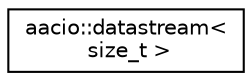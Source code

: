 digraph "Graphical Class Hierarchy"
{
  edge [fontname="Helvetica",fontsize="10",labelfontname="Helvetica",labelfontsize="10"];
  node [fontname="Helvetica",fontsize="10",shape=record];
  rankdir="LR";
  Node0 [label="aacio::datastream\<\l size_t \>",height=0.2,width=0.4,color="black", fillcolor="white", style="filled",URL="$classaacio_1_1datastream_3_01size__t_01_4.html",tooltip="Specialization of datastream used to help determine the final size of a serialized value..."];
}
